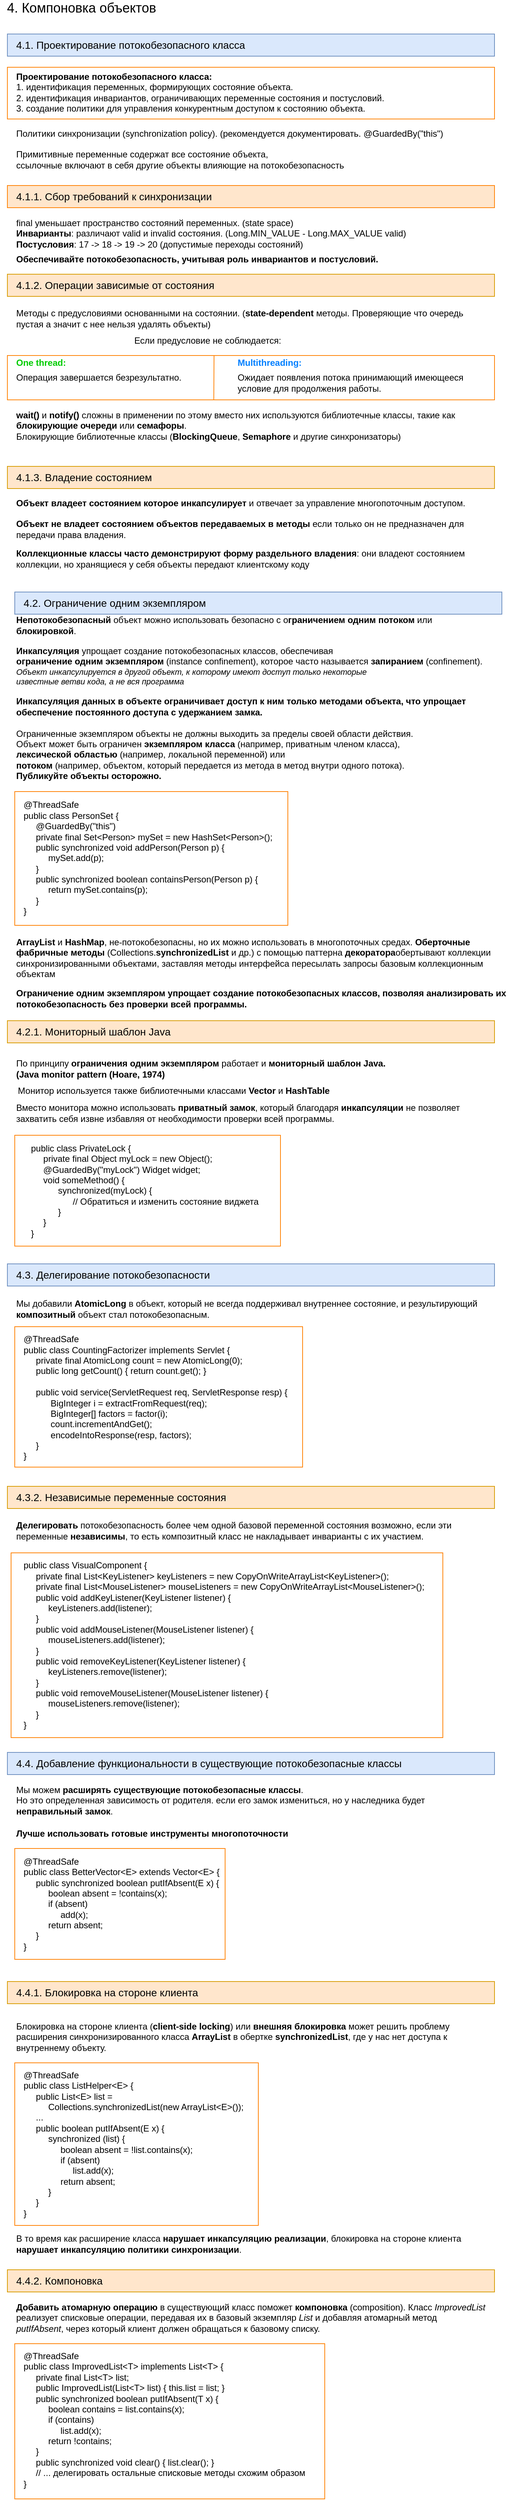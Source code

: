<mxfile version="14.1.8" type="github">
  <diagram id="dARw1I-tyCDDxnHPdXPz" name="Page-1">
    <mxGraphModel dx="981" dy="546" grid="1" gridSize="10" guides="1" tooltips="1" connect="1" arrows="1" fold="1" page="1" pageScale="1" pageWidth="827" pageHeight="1169" math="0" shadow="0">
      <root>
        <mxCell id="0" />
        <mxCell id="1" parent="0" />
        <mxCell id="QMmgmNxQZZJa730i63d_-83" value="" style="rounded=0;whiteSpace=wrap;html=1;strokeColor=#FF8000;align=left;" vertex="1" parent="1">
          <mxGeometry x="40" y="3200" width="420" height="210" as="geometry" />
        </mxCell>
        <mxCell id="QMmgmNxQZZJa730i63d_-80" value="" style="rounded=0;whiteSpace=wrap;html=1;strokeColor=#FF8000;align=left;" vertex="1" parent="1">
          <mxGeometry x="40" y="2820" width="330" height="220" as="geometry" />
        </mxCell>
        <mxCell id="QMmgmNxQZZJa730i63d_-78" value="" style="rounded=0;whiteSpace=wrap;html=1;strokeColor=#FF8000;align=left;" vertex="1" parent="1">
          <mxGeometry x="40" y="2530" width="285" height="150" as="geometry" />
        </mxCell>
        <mxCell id="QMmgmNxQZZJa730i63d_-65" value="" style="rounded=0;whiteSpace=wrap;html=1;strokeColor=#FF8000;align=left;" vertex="1" parent="1">
          <mxGeometry x="35" y="2130" width="585" height="250" as="geometry" />
        </mxCell>
        <mxCell id="QMmgmNxQZZJa730i63d_-57" value="" style="rounded=0;whiteSpace=wrap;html=1;strokeColor=#FF8000;align=left;" vertex="1" parent="1">
          <mxGeometry x="40" y="1824" width="390" height="190" as="geometry" />
        </mxCell>
        <mxCell id="QMmgmNxQZZJa730i63d_-49" value="" style="rounded=0;whiteSpace=wrap;html=1;strokeColor=#FF8000;align=left;" vertex="1" parent="1">
          <mxGeometry x="40" y="1565" width="360" height="150" as="geometry" />
        </mxCell>
        <mxCell id="QMmgmNxQZZJa730i63d_-43" value="" style="rounded=0;whiteSpace=wrap;html=1;align=left;fillColor=#ffe6cc;strokeColor=#d79b00;" vertex="1" parent="1">
          <mxGeometry x="30" y="660" width="660" height="30" as="geometry" />
        </mxCell>
        <mxCell id="QMmgmNxQZZJa730i63d_-40" value="" style="rounded=0;whiteSpace=wrap;html=1;strokeColor=#FF8000;align=left;" vertex="1" parent="1">
          <mxGeometry x="40" y="1100" width="370" height="181" as="geometry" />
        </mxCell>
        <mxCell id="QMmgmNxQZZJa730i63d_-33" value="" style="rounded=0;whiteSpace=wrap;html=1;strokeColor=#FF8000;align=left;" vertex="1" parent="1">
          <mxGeometry x="30" y="120" width="660" height="70" as="geometry" />
        </mxCell>
        <mxCell id="QMmgmNxQZZJa730i63d_-26" value="" style="rounded=0;whiteSpace=wrap;html=1;strokeColor=#FF8000;align=left;" vertex="1" parent="1">
          <mxGeometry x="30" y="510" width="660" height="60" as="geometry" />
        </mxCell>
        <mxCell id="QMmgmNxQZZJa730i63d_-16" value="" style="rounded=0;whiteSpace=wrap;html=1;align=left;fillColor=#ffe6cc;strokeColor=#FF8000;" vertex="1" parent="1">
          <mxGeometry x="30" y="280" width="660" height="30" as="geometry" />
        </mxCell>
        <mxCell id="QMmgmNxQZZJa730i63d_-12" value="" style="rounded=0;whiteSpace=wrap;html=1;align=left;fillColor=#ffe6cc;strokeColor=#d79b00;" vertex="1" parent="1">
          <mxGeometry x="30" y="400" width="660" height="30" as="geometry" />
        </mxCell>
        <mxCell id="QMmgmNxQZZJa730i63d_-1" value="&lt;font style=&quot;font-size: 18px&quot;&gt;4. Компоновка объектов&lt;/font&gt;" style="text;html=1;align=center;verticalAlign=middle;resizable=0;points=[];autosize=1;" vertex="1" parent="1">
          <mxGeometry x="20" y="30" width="220" height="20" as="geometry" />
        </mxCell>
        <mxCell id="QMmgmNxQZZJa730i63d_-3" value="&lt;div align=&quot;left&quot;&gt;&lt;b&gt;Проектирование потокобезопасного класса:&lt;/b&gt; &lt;br&gt;&lt;/div&gt;&lt;div align=&quot;left&quot;&gt;1. идентификация переменных, формирующих состояние объекта.&lt;br&gt;&lt;/div&gt;&lt;div align=&quot;left&quot;&gt;&lt;font color=&quot;#FF8000&quot;&gt;&lt;font color=&quot;#000000&quot;&gt;2. идентификация инвариантов, ограничивающих переменные состояния и постусловий.&amp;nbsp;&lt;/font&gt; &lt;/font&gt;&lt;br&gt;&lt;/div&gt;&lt;div align=&quot;left&quot;&gt;3. создание политики для управления конкурентным доступом к состоянию объекта.&lt;br&gt;&lt;/div&gt;" style="text;html=1;align=left;verticalAlign=middle;resizable=0;points=[];autosize=1;" vertex="1" parent="1">
          <mxGeometry x="40" y="124" width="520" height="60" as="geometry" />
        </mxCell>
        <mxCell id="QMmgmNxQZZJa730i63d_-4" value="Политики синхронизации (synchronization policy). (рекомендуется документировать. @GuardedBy(&quot;this&quot;)" style="text;html=1;align=left;verticalAlign=middle;resizable=0;points=[];autosize=1;" vertex="1" parent="1">
          <mxGeometry x="40" y="200" width="600" height="20" as="geometry" />
        </mxCell>
        <mxCell id="QMmgmNxQZZJa730i63d_-5" value="&lt;div&gt;Примитивные переменные содержат все состояние объекта, &lt;br&gt;&lt;/div&gt;&lt;div&gt;ссылочные включают в себя другие объекты влияющие на потокобезопасность&lt;/div&gt;" style="text;html=1;align=left;verticalAlign=middle;resizable=0;points=[];autosize=1;" vertex="1" parent="1">
          <mxGeometry x="40" y="230" width="470" height="30" as="geometry" />
        </mxCell>
        <mxCell id="QMmgmNxQZZJa730i63d_-6" value="&lt;div&gt;final уменьшает пространство состояний переменных. (state space) &lt;br&gt;&lt;/div&gt;&lt;div&gt;&lt;b&gt;Инварианты&lt;/b&gt;: различают valid и invalid состояния. (Long.MIN_VALUE - Long.MAX_VALUE valid)&lt;/div&gt;&lt;div&gt;&lt;b&gt;Постусловия&lt;/b&gt;: 17 -&amp;gt; 18 -&amp;gt; 19 -&amp;gt; 20 (допустимые переходы состояний)&lt;/div&gt;" style="text;html=1;align=left;verticalAlign=middle;resizable=0;points=[];autosize=1;" vertex="1" parent="1">
          <mxGeometry x="40" y="320" width="540" height="50" as="geometry" />
        </mxCell>
        <mxCell id="QMmgmNxQZZJa730i63d_-7" value="&lt;div align=&quot;left&quot;&gt;&lt;b&gt;Обеспечивайте потокобезопасность, учитывая роль инвариантов и постусловий.&lt;/b&gt;&lt;/div&gt;" style="text;html=1;align=left;verticalAlign=middle;resizable=0;points=[];autosize=1;" vertex="1" parent="1">
          <mxGeometry x="40" y="370" width="490" height="20" as="geometry" />
        </mxCell>
        <mxCell id="QMmgmNxQZZJa730i63d_-8" value="" style="rounded=0;whiteSpace=wrap;html=1;align=left;fillColor=#dae8fc;strokeColor=#6c8ebf;" vertex="1" parent="1">
          <mxGeometry x="30" y="75" width="660" height="30" as="geometry" />
        </mxCell>
        <mxCell id="QMmgmNxQZZJa730i63d_-10" value="&lt;font style=&quot;font-size: 14px&quot;&gt;4.1. Проектирование потокобезопасного класса&lt;br&gt;&lt;/font&gt;" style="text;html=1;align=left;verticalAlign=middle;resizable=0;points=[];autosize=1;" vertex="1" parent="1">
          <mxGeometry x="40" y="80" width="330" height="20" as="geometry" />
        </mxCell>
        <mxCell id="QMmgmNxQZZJa730i63d_-11" value="&lt;font style=&quot;font-size: 14px&quot;&gt;4.1.1. Сбор требований к синхронизации&lt;br&gt;&lt;/font&gt;" style="text;html=1;align=left;verticalAlign=middle;resizable=0;points=[];autosize=1;" vertex="1" parent="1">
          <mxGeometry x="40" y="285" width="290" height="20" as="geometry" />
        </mxCell>
        <mxCell id="QMmgmNxQZZJa730i63d_-15" value="&lt;font style=&quot;font-size: 14px&quot;&gt;4.1.2. Операции зависимые от состояния&lt;br&gt;&lt;/font&gt;" style="text;html=1;align=left;verticalAlign=middle;resizable=0;points=[];autosize=1;" vertex="1" parent="1">
          <mxGeometry x="40" y="405" width="290" height="20" as="geometry" />
        </mxCell>
        <mxCell id="QMmgmNxQZZJa730i63d_-17" value="&lt;div align=&quot;left&quot;&gt;Методы с предусловиями основанными на состоянии. (&lt;b&gt;state-dependent&lt;/b&gt; методы. Проверяющие что очередь &lt;br&gt;&lt;/div&gt;&lt;div align=&quot;left&quot;&gt;пустая а значит с нее нельзя удалять объекты) &lt;br&gt;&lt;/div&gt;" style="text;html=1;align=left;verticalAlign=middle;resizable=0;points=[];autosize=1;" vertex="1" parent="1">
          <mxGeometry x="40" y="445" width="630" height="30" as="geometry" />
        </mxCell>
        <mxCell id="QMmgmNxQZZJa730i63d_-18" value="Если предусловие не соблюдается: " style="text;html=1;align=left;verticalAlign=middle;resizable=0;points=[];autosize=1;" vertex="1" parent="1">
          <mxGeometry x="200" y="480" width="220" height="20" as="geometry" />
        </mxCell>
        <mxCell id="QMmgmNxQZZJa730i63d_-19" value="&lt;b&gt;&lt;font color=&quot;#00CC00&quot;&gt;One thread: &lt;/font&gt;&lt;/b&gt;" style="text;html=1;align=left;verticalAlign=middle;resizable=0;points=[];autosize=1;" vertex="1" parent="1">
          <mxGeometry x="40" y="510" width="80" height="20" as="geometry" />
        </mxCell>
        <mxCell id="QMmgmNxQZZJa730i63d_-20" value="&lt;b&gt;&lt;font color=&quot;#007FFF&quot;&gt;Multithreading: &lt;/font&gt;&lt;/b&gt;" style="text;html=1;align=left;verticalAlign=middle;resizable=0;points=[];autosize=1;" vertex="1" parent="1">
          <mxGeometry x="340" y="510" width="100" height="20" as="geometry" />
        </mxCell>
        <mxCell id="QMmgmNxQZZJa730i63d_-21" value="Операция завершается безрезультатно." style="text;html=1;align=left;verticalAlign=middle;resizable=0;points=[];autosize=1;" vertex="1" parent="1">
          <mxGeometry x="40" y="530" width="250" height="20" as="geometry" />
        </mxCell>
        <mxCell id="QMmgmNxQZZJa730i63d_-22" value="&lt;div&gt;Ожидает появления потока принимающий имеющееся &lt;br&gt;&lt;/div&gt;&lt;div&gt;условие для продолжения работы.&lt;br&gt;&lt;/div&gt;" style="text;html=1;align=left;verticalAlign=middle;resizable=0;points=[];autosize=1;" vertex="1" parent="1">
          <mxGeometry x="340" y="532" width="330" height="30" as="geometry" />
        </mxCell>
        <mxCell id="QMmgmNxQZZJa730i63d_-23" value="&lt;div align=&quot;left&quot;&gt;&lt;b&gt;wait()&lt;/b&gt; и &lt;b&gt;notify()&lt;/b&gt; сложны в применении по этому вместо них используются библиотечные классы, такие как &lt;br&gt;&lt;/div&gt;&lt;div align=&quot;left&quot;&gt;&lt;b&gt;блокирующие очереди&lt;/b&gt; или &lt;b&gt;семафоры&lt;/b&gt;. &lt;br&gt;&lt;/div&gt;&lt;div align=&quot;left&quot;&gt;Блокирующие библиотечные классы (&lt;b&gt;BlockingQueue&lt;/b&gt;, &lt;b&gt;Semaphore &lt;/b&gt;и другие синхронизаторы) &lt;/div&gt;" style="text;html=1;align=left;verticalAlign=middle;resizable=0;points=[];autosize=1;" vertex="1" parent="1">
          <mxGeometry x="40" y="580" width="620" height="50" as="geometry" />
        </mxCell>
        <mxCell id="QMmgmNxQZZJa730i63d_-27" value="" style="endArrow=none;html=1;fillColor=#ffe6cc;strokeColor=#FF8000;" edge="1" parent="1">
          <mxGeometry width="50" height="50" relative="1" as="geometry">
            <mxPoint x="309.66" y="570" as="sourcePoint" />
            <mxPoint x="310" y="510" as="targetPoint" />
          </mxGeometry>
        </mxCell>
        <mxCell id="QMmgmNxQZZJa730i63d_-28" value="&lt;div align=&quot;left&quot;&gt;&lt;b&gt;Объект владеет состоянием которое инкапсулирует&lt;/b&gt; и отвечает за управление многопоточным доступом.&lt;br&gt;&lt;/div&gt;" style="text;html=1;align=left;verticalAlign=middle;resizable=0;points=[];autosize=1;" vertex="1" parent="1">
          <mxGeometry x="40" y="700" width="620" height="20" as="geometry" />
        </mxCell>
        <mxCell id="QMmgmNxQZZJa730i63d_-29" value="&lt;div&gt;&lt;b&gt;Объект не владеет состоянием объектов передаваемых в методы&lt;/b&gt; если только он не предназначен для&lt;/div&gt;&lt;div&gt;передачи права владения.&lt;br&gt;&lt;/div&gt;" style="text;html=1;align=left;verticalAlign=middle;resizable=0;points=[];autosize=1;" vertex="1" parent="1">
          <mxGeometry x="40" y="730" width="620" height="30" as="geometry" />
        </mxCell>
        <mxCell id="QMmgmNxQZZJa730i63d_-30" value="&lt;div&gt;&lt;b&gt;Коллекционные классы часто демонстрируют форму раздельного владения&lt;/b&gt;: они владеют состоянием &lt;br&gt;&lt;/div&gt;&lt;div&gt;коллекции, но хранящиеся у себя объекты передают клиентскому коду&lt;/div&gt;" style="text;html=1;align=left;verticalAlign=middle;resizable=0;points=[];autosize=1;" vertex="1" parent="1">
          <mxGeometry x="40" y="770" width="620" height="30" as="geometry" />
        </mxCell>
        <mxCell id="QMmgmNxQZZJa730i63d_-34" value="&lt;div&gt;&lt;b&gt;Непотокобезопасный &lt;/b&gt;объект можно использовать безопасно с о&lt;b&gt;граничением одним потоком&lt;/b&gt; или &lt;br&gt;&lt;/div&gt;&lt;div&gt;&lt;b&gt;блокировкой&lt;/b&gt;. &lt;/div&gt;" style="text;html=1;align=left;verticalAlign=middle;resizable=0;points=[];autosize=1;" vertex="1" parent="1">
          <mxGeometry x="40" y="860" width="580" height="30" as="geometry" />
        </mxCell>
        <mxCell id="QMmgmNxQZZJa730i63d_-36" value="&lt;div&gt;&lt;b&gt;Инкапсуляция &lt;/b&gt;упрощает создание потокобезопасных классов, обеспечивая &lt;br&gt;&lt;/div&gt;&lt;div&gt;&lt;b&gt;ограничение одним экземпляром&lt;/b&gt; (instance confinement), которое часто называется &lt;b&gt;запиранием &lt;/b&gt;(confinement).&lt;/div&gt;&lt;div style=&quot;font-size: 11px&quot;&gt;&lt;font style=&quot;font-size: 11px&quot;&gt;&lt;i&gt;Объект инкапсулируется в другой объект, к которому имеют доступ только некоторые &lt;br&gt;&lt;/i&gt;&lt;/font&gt;&lt;/div&gt;&lt;div style=&quot;font-size: 11px&quot;&gt;&lt;font style=&quot;font-size: 11px&quot;&gt;&lt;i&gt;известные ветви кода, а не вся программа&lt;/i&gt;&lt;/font&gt;&lt;br&gt;&lt;/div&gt;" style="text;html=1;align=left;verticalAlign=middle;resizable=0;points=[];autosize=1;" vertex="1" parent="1">
          <mxGeometry x="40" y="900" width="650" height="60" as="geometry" />
        </mxCell>
        <mxCell id="QMmgmNxQZZJa730i63d_-37" value="&lt;div&gt;&lt;b&gt;Инкапсуляция данных в объекте ограничивает доступ к ним только методами объекта, что упрощает &lt;br&gt;&lt;/b&gt;&lt;/div&gt;&lt;div&gt;&lt;b&gt;обеспечение постоянного доступа с удержанием замка.&lt;/b&gt;&lt;/div&gt;" style="text;html=1;align=left;verticalAlign=middle;resizable=0;points=[];autosize=1;" vertex="1" parent="1">
          <mxGeometry x="40" y="970" width="610" height="30" as="geometry" />
        </mxCell>
        <mxCell id="QMmgmNxQZZJa730i63d_-38" value="&lt;div align=&quot;left&quot;&gt;Ограниченные экземпляром объекты не должны выходить за пределы своей области действия. &lt;br&gt;&lt;/div&gt;&lt;div align=&quot;left&quot;&gt;Объект может быть ограничен &lt;b&gt;экземпляром класса &lt;/b&gt;(например, приватным членом класса), &lt;br&gt;&lt;/div&gt;&lt;div align=&quot;left&quot;&gt;&lt;b&gt;лексической областью&lt;/b&gt; (например, локальной переменной) или &lt;br&gt;&lt;/div&gt;&lt;div align=&quot;left&quot;&gt;&lt;b&gt;потоком &lt;/b&gt;(например, объектом, который передается из метода в метод внутри одного потока). &lt;br&gt;&lt;/div&gt;&lt;div align=&quot;left&quot;&gt;&lt;b&gt;Публикуйте объекты осторожно.&lt;/b&gt;&lt;/div&gt;" style="text;html=1;align=left;verticalAlign=middle;resizable=0;points=[];autosize=1;" vertex="1" parent="1">
          <mxGeometry x="40" y="1010" width="570" height="80" as="geometry" />
        </mxCell>
        <mxCell id="QMmgmNxQZZJa730i63d_-39" value="&lt;div align=&quot;left&quot;&gt;@ThreadSafe&lt;br&gt;public class PersonSet {&lt;br&gt;&amp;nbsp;&amp;nbsp;&amp;nbsp;&amp;nbsp; @GuardedBy(&quot;this&quot;)&lt;br&gt;&amp;nbsp;&amp;nbsp;&amp;nbsp;&amp;nbsp; private final Set&amp;lt;Person&amp;gt; mySet = new HashSet&amp;lt;Person&amp;gt;();&lt;br&gt;&amp;nbsp;&amp;nbsp;&amp;nbsp;&amp;nbsp; public synchronized void addPerson(Person p) {&lt;br&gt;&amp;nbsp;&amp;nbsp;&amp;nbsp;&amp;nbsp;&amp;nbsp;&amp;nbsp;&amp;nbsp;&amp;nbsp;&amp;nbsp; mySet.add(p);&lt;br&gt;&amp;nbsp;&amp;nbsp;&amp;nbsp;&amp;nbsp; }&lt;br&gt;&amp;nbsp;&amp;nbsp;&amp;nbsp;&amp;nbsp; public synchronized boolean containsPerson(Person p) {&lt;br&gt;&amp;nbsp;&amp;nbsp;&amp;nbsp;&amp;nbsp;&amp;nbsp;&amp;nbsp;&amp;nbsp;&amp;nbsp;&amp;nbsp; return mySet.contains(p);&lt;br&gt;&amp;nbsp;&amp;nbsp;&amp;nbsp;&amp;nbsp; }&lt;br&gt;}&lt;/div&gt;" style="text;html=1;align=left;verticalAlign=middle;resizable=0;points=[];autosize=1;" vertex="1" parent="1">
          <mxGeometry x="50" y="1110" width="360" height="160" as="geometry" />
        </mxCell>
        <mxCell id="QMmgmNxQZZJa730i63d_-41" value="&lt;div align=&quot;left&quot;&gt;&lt;b&gt;ArrayList &lt;/b&gt;и &lt;b&gt;HashMap&lt;/b&gt;, не-потокобезопасны, но их можно использовать в многопоточных средах. &lt;b&gt;Оберточные &lt;br&gt;&lt;/b&gt;&lt;/div&gt;&lt;div align=&quot;left&quot;&gt;&lt;b&gt;фабричные методы&lt;/b&gt; (Collections.&lt;b&gt;synchronizedList &lt;/b&gt;и др.) с помощью паттерна &lt;b&gt;декоратора&lt;/b&gt;обертывают коллекции &lt;br&gt;&lt;/div&gt;&lt;div align=&quot;left&quot;&gt;синхронизированными объектами, заставляя методы интерфейса пересылать запросы базовым коллекционным &lt;br&gt;&lt;/div&gt;&lt;div align=&quot;left&quot;&gt;объектам&lt;/div&gt;" style="text;html=1;align=left;verticalAlign=middle;resizable=0;points=[];autosize=1;" vertex="1" parent="1">
          <mxGeometry x="40" y="1295" width="670" height="60" as="geometry" />
        </mxCell>
        <mxCell id="QMmgmNxQZZJa730i63d_-42" value="&lt;div align=&quot;left&quot;&gt;&lt;b&gt;Ограничение одним экземпляром упрощает создание потокобезопасных классов, позволяя анализировать их &lt;br&gt;&lt;/b&gt;&lt;/div&gt;&lt;div align=&quot;left&quot;&gt;&lt;b&gt;потокобезопасность без проверки всей программы.&lt;/b&gt;&lt;/div&gt;" style="text;html=1;align=left;verticalAlign=middle;resizable=0;points=[];autosize=1;" vertex="1" parent="1">
          <mxGeometry x="40" y="1365" width="670" height="30" as="geometry" />
        </mxCell>
        <mxCell id="QMmgmNxQZZJa730i63d_-44" value="&lt;font style=&quot;font-size: 14px&quot;&gt;4.1.3. Владение состоянием&lt;br&gt;&lt;/font&gt;" style="text;html=1;align=left;verticalAlign=middle;resizable=0;points=[];autosize=1;" vertex="1" parent="1">
          <mxGeometry x="40" y="665" width="200" height="20" as="geometry" />
        </mxCell>
        <mxCell id="QMmgmNxQZZJa730i63d_-45" value="&lt;div align=&quot;left&quot;&gt;По принципу &lt;b&gt;ограничения одним экземпляром&lt;/b&gt; работает и &lt;b&gt;мониторный шаблон Java. &lt;br&gt;&lt;/b&gt;&lt;/div&gt;&lt;div align=&quot;left&quot;&gt;&lt;b&gt;(Java monitor pattern (Hoare, 1974)&lt;/b&gt;&lt;/div&gt;" style="text;html=1;align=left;verticalAlign=middle;resizable=0;points=[];autosize=1;" vertex="1" parent="1">
          <mxGeometry x="40" y="1460" width="510" height="30" as="geometry" />
        </mxCell>
        <mxCell id="QMmgmNxQZZJa730i63d_-46" value="Монитор используется также библиотечными классами &lt;b&gt;Vector &lt;/b&gt;и &lt;b&gt;HashTable&lt;/b&gt;" style="text;html=1;align=center;verticalAlign=middle;resizable=0;points=[];autosize=1;" vertex="1" parent="1">
          <mxGeometry x="30" y="1495" width="450" height="20" as="geometry" />
        </mxCell>
        <mxCell id="QMmgmNxQZZJa730i63d_-47" value="&lt;div align=&quot;left&quot;&gt;Вместо монитора можно использовать &lt;b&gt;приватный замок&lt;/b&gt;, который благодаря &lt;b&gt;инкапсуляции &lt;/b&gt;не позволяет &lt;br&gt;&lt;/div&gt;&lt;div align=&quot;left&quot;&gt;захватить себя извне избавляя от необходимости проверки всей программы. &lt;br&gt;&lt;/div&gt;" style="text;html=1;align=left;verticalAlign=middle;resizable=0;points=[];autosize=1;" vertex="1" parent="1">
          <mxGeometry x="40" y="1520" width="630" height="30" as="geometry" />
        </mxCell>
        <mxCell id="QMmgmNxQZZJa730i63d_-48" value="&lt;div align=&quot;left&quot;&gt;public class PrivateLock {&lt;br&gt;&amp;nbsp;&amp;nbsp;&amp;nbsp;&amp;nbsp; private final Object myLock = new Object();&lt;br&gt;&amp;nbsp;&amp;nbsp;&amp;nbsp;&amp;nbsp; @GuardedBy(&quot;myLock&quot;) Widget widget;&lt;br&gt;&amp;nbsp;&amp;nbsp;&amp;nbsp;&amp;nbsp; void someMethod() {&lt;br&gt;&amp;nbsp;&amp;nbsp;&amp;nbsp;&amp;nbsp;&amp;nbsp;&amp;nbsp;&amp;nbsp;&amp;nbsp;&amp;nbsp;&amp;nbsp; synchronized(myLock) {&lt;br&gt;&amp;nbsp;&amp;nbsp;&amp;nbsp;&amp;nbsp;&amp;nbsp;&amp;nbsp;&amp;nbsp;&amp;nbsp;&amp;nbsp;&amp;nbsp;&amp;nbsp;&amp;nbsp;&amp;nbsp;&amp;nbsp;&amp;nbsp;&amp;nbsp; // Обратиться и изменить состояние виджета&lt;br&gt;&amp;nbsp;&amp;nbsp;&amp;nbsp;&amp;nbsp;&amp;nbsp;&amp;nbsp;&amp;nbsp;&amp;nbsp;&amp;nbsp;&amp;nbsp; }&lt;br&gt;&amp;nbsp;&amp;nbsp;&amp;nbsp;&amp;nbsp; }&lt;br&gt;}&lt;/div&gt;" style="text;html=1;align=left;verticalAlign=middle;resizable=0;points=[];autosize=1;" vertex="1" parent="1">
          <mxGeometry x="60" y="1575" width="320" height="130" as="geometry" />
        </mxCell>
        <mxCell id="QMmgmNxQZZJa730i63d_-53" value="" style="group" vertex="1" connectable="0" parent="1">
          <mxGeometry x="40" y="830" width="660" height="30" as="geometry" />
        </mxCell>
        <mxCell id="QMmgmNxQZZJa730i63d_-54" value="" style="rounded=0;whiteSpace=wrap;html=1;align=left;fillColor=#dae8fc;strokeColor=#6c8ebf;" vertex="1" parent="QMmgmNxQZZJa730i63d_-53">
          <mxGeometry width="660" height="30" as="geometry" />
        </mxCell>
        <mxCell id="QMmgmNxQZZJa730i63d_-55" value="&lt;font style=&quot;font-size: 14px&quot;&gt;4.2. Ограничение одним экземпляром&lt;br&gt;&lt;/font&gt;" style="text;html=1;align=left;verticalAlign=middle;resizable=0;points=[];autosize=1;" vertex="1" parent="QMmgmNxQZZJa730i63d_-53">
          <mxGeometry x="10" y="5" width="270" height="20" as="geometry" />
        </mxCell>
        <mxCell id="QMmgmNxQZZJa730i63d_-56" value="&lt;div align=&quot;left&quot;&gt;@ThreadSafe&lt;br&gt;public class CountingFactorizer implements Servlet {&lt;br&gt;&amp;nbsp;&amp;nbsp;&amp;nbsp;&amp;nbsp; private final AtomicLong count = new AtomicLong(0);&lt;br&gt;&amp;nbsp;&amp;nbsp;&amp;nbsp;&amp;nbsp; public long getCount() { return count.get(); }&lt;br&gt;&amp;nbsp;&amp;nbsp;&amp;nbsp;&amp;nbsp; &lt;br&gt;&lt;/div&gt;&lt;div align=&quot;left&quot;&gt;&amp;nbsp;&amp;nbsp;&amp;nbsp;&amp;nbsp; public void service(ServletRequest req, ServletResponse resp) {&lt;br&gt;&amp;nbsp;&amp;nbsp;&amp;nbsp;&amp;nbsp;&amp;nbsp;&amp;nbsp;&amp;nbsp;&amp;nbsp;&amp;nbsp;&amp;nbsp; BigInteger i = extractFromRequest(req);&lt;br&gt;&amp;nbsp;&amp;nbsp;&amp;nbsp;&amp;nbsp;&amp;nbsp;&amp;nbsp;&amp;nbsp;&amp;nbsp;&amp;nbsp;&amp;nbsp; BigInteger[] factors = factor(i);&lt;br&gt;&amp;nbsp;&amp;nbsp;&amp;nbsp;&amp;nbsp;&amp;nbsp;&amp;nbsp;&amp;nbsp;&amp;nbsp;&amp;nbsp;&amp;nbsp; count.incrementAndGet();&lt;br&gt;&amp;nbsp;&amp;nbsp;&amp;nbsp;&amp;nbsp;&amp;nbsp;&amp;nbsp;&amp;nbsp;&amp;nbsp;&amp;nbsp;&amp;nbsp; encodeIntoResponse(resp, factors);&lt;br&gt;&amp;nbsp;&amp;nbsp;&amp;nbsp;&amp;nbsp; }&lt;br&gt;}&lt;/div&gt;" style="text;html=1;align=left;verticalAlign=middle;resizable=0;points=[];autosize=1;" vertex="1" parent="1">
          <mxGeometry x="50" y="1835" width="380" height="170" as="geometry" />
        </mxCell>
        <mxCell id="QMmgmNxQZZJa730i63d_-58" value="&lt;div align=&quot;left&quot;&gt;Мы добавили &lt;b&gt;AtomicLong &lt;/b&gt;в объект, который не всегда поддерживал внутреннее состояние, и результирующий &lt;br&gt;&lt;/div&gt;&lt;div align=&quot;left&quot;&gt;&lt;b&gt;композитный &lt;/b&gt;объект стал потокобезопасным.&lt;/div&gt;" style="text;html=1;align=left;verticalAlign=middle;resizable=0;points=[];autosize=1;" vertex="1" parent="1">
          <mxGeometry x="40" y="1785" width="640" height="30" as="geometry" />
        </mxCell>
        <mxCell id="QMmgmNxQZZJa730i63d_-59" value="" style="group" vertex="1" connectable="0" parent="1">
          <mxGeometry x="30" y="1410" width="660" height="30" as="geometry" />
        </mxCell>
        <mxCell id="QMmgmNxQZZJa730i63d_-24" value="" style="rounded=0;whiteSpace=wrap;html=1;align=left;fillColor=#ffe6cc;strokeColor=#d79b00;" vertex="1" parent="QMmgmNxQZZJa730i63d_-59">
          <mxGeometry width="660" height="30" as="geometry" />
        </mxCell>
        <mxCell id="QMmgmNxQZZJa730i63d_-25" value="&lt;font style=&quot;font-size: 14px&quot;&gt;4.2.1. Мониторный шаблон Java&lt;br&gt;&lt;/font&gt;" style="text;html=1;align=left;verticalAlign=middle;resizable=0;points=[];autosize=1;" vertex="1" parent="QMmgmNxQZZJa730i63d_-59">
          <mxGeometry x="10" y="5" width="230" height="20" as="geometry" />
        </mxCell>
        <mxCell id="QMmgmNxQZZJa730i63d_-63" value="&lt;div align=&quot;left&quot;&gt;&lt;b&gt;Делегировать &lt;/b&gt;потокобезопасность более чем одной базовой переменной состояния возможно, если эти &lt;br&gt;&lt;/div&gt;&lt;div align=&quot;left&quot;&gt;переменные &lt;b&gt;независимы&lt;/b&gt;, то есть композитный класс не накладывает инварианты с их участием.&lt;/div&gt;" style="text;html=1;align=left;verticalAlign=middle;resizable=0;points=[];autosize=1;" vertex="1" parent="1">
          <mxGeometry x="40" y="2085" width="620" height="30" as="geometry" />
        </mxCell>
        <mxCell id="QMmgmNxQZZJa730i63d_-64" value="&lt;div align=&quot;left&quot;&gt;public class VisualComponent {&lt;br&gt;&amp;nbsp;&amp;nbsp;&amp;nbsp;&amp;nbsp; private final List&amp;lt;KeyListener&amp;gt; keyListeners = new CopyOnWriteArrayList&amp;lt;KeyListener&amp;gt;();&lt;br&gt;&amp;nbsp;&amp;nbsp;&amp;nbsp;&amp;nbsp; private final List&amp;lt;MouseListener&amp;gt; mouseListeners = new CopyOnWriteArrayList&amp;lt;MouseListener&amp;gt;();&lt;/div&gt;&lt;div align=&quot;left&quot;&gt;&amp;nbsp;&amp;nbsp;&amp;nbsp;&amp;nbsp; public void addKeyListener(KeyListener listener) {&lt;br&gt;&amp;nbsp;&amp;nbsp;&amp;nbsp;&amp;nbsp;&amp;nbsp;&amp;nbsp;&amp;nbsp;&amp;nbsp;&amp;nbsp; keyListeners.add(listener);&lt;br&gt;&amp;nbsp;&amp;nbsp;&amp;nbsp;&amp;nbsp; }&lt;br&gt;&amp;nbsp;&amp;nbsp;&amp;nbsp;&amp;nbsp; public void addMouseListener(MouseListener listener) {&lt;br&gt;&amp;nbsp;&amp;nbsp;&amp;nbsp;&amp;nbsp; &amp;nbsp;&amp;nbsp;&amp;nbsp;&amp;nbsp; mouseListeners.add(listener);&lt;br&gt;&amp;nbsp;&amp;nbsp;&amp;nbsp;&amp;nbsp; }&lt;br&gt;&amp;nbsp;&amp;nbsp;&amp;nbsp;&amp;nbsp; public void removeKeyListener(KeyListener listener) {&lt;br&gt;&amp;nbsp;&amp;nbsp;&amp;nbsp;&amp;nbsp; &amp;nbsp;&amp;nbsp;&amp;nbsp;&amp;nbsp; keyListeners.remove(listener);&lt;br&gt;&amp;nbsp;&amp;nbsp;&amp;nbsp;&amp;nbsp; }&lt;br&gt;&amp;nbsp;&amp;nbsp;&amp;nbsp;&amp;nbsp; public void removeMouseListener(MouseListener listener) {&lt;br&gt;&amp;nbsp;&amp;nbsp;&amp;nbsp;&amp;nbsp; &amp;nbsp;&amp;nbsp;&amp;nbsp;&amp;nbsp; mouseListeners.remove(listener);&lt;br&gt;&amp;nbsp;&amp;nbsp;&amp;nbsp;&amp;nbsp; }&lt;br&gt;}&lt;br&gt;&lt;/div&gt;" style="text;html=1;align=left;verticalAlign=middle;resizable=0;points=[];autosize=1;" vertex="1" parent="1">
          <mxGeometry x="50" y="2140" width="570" height="230" as="geometry" />
        </mxCell>
        <mxCell id="QMmgmNxQZZJa730i63d_-66" value="" style="group" vertex="1" connectable="0" parent="1">
          <mxGeometry x="30" y="1739" width="660" height="30" as="geometry" />
        </mxCell>
        <mxCell id="QMmgmNxQZZJa730i63d_-31" value="" style="rounded=0;whiteSpace=wrap;html=1;align=left;fillColor=#dae8fc;strokeColor=#6c8ebf;" vertex="1" parent="QMmgmNxQZZJa730i63d_-66">
          <mxGeometry width="660" height="30" as="geometry" />
        </mxCell>
        <mxCell id="QMmgmNxQZZJa730i63d_-32" value="&lt;font style=&quot;font-size: 14px&quot;&gt;4.3. Делегирование потокобезопасности&lt;br&gt;&lt;/font&gt;" style="text;html=1;align=left;verticalAlign=middle;resizable=0;points=[];autosize=1;" vertex="1" parent="QMmgmNxQZZJa730i63d_-66">
          <mxGeometry x="10" y="5" width="280" height="20" as="geometry" />
        </mxCell>
        <mxCell id="QMmgmNxQZZJa730i63d_-67" value="" style="group" vertex="1" connectable="0" parent="1">
          <mxGeometry x="30" y="2400" width="660" height="30" as="geometry" />
        </mxCell>
        <mxCell id="QMmgmNxQZZJa730i63d_-68" value="" style="rounded=0;whiteSpace=wrap;html=1;align=left;fillColor=#dae8fc;strokeColor=#6c8ebf;" vertex="1" parent="QMmgmNxQZZJa730i63d_-67">
          <mxGeometry width="660" height="30" as="geometry" />
        </mxCell>
        <mxCell id="QMmgmNxQZZJa730i63d_-69" value="&lt;font style=&quot;font-size: 14px&quot;&gt;4.4. Добавление функциональности в существующие потокобезопасные классы&lt;br&gt;&lt;/font&gt;" style="text;html=1;align=left;verticalAlign=middle;resizable=0;points=[];autosize=1;" vertex="1" parent="QMmgmNxQZZJa730i63d_-67">
          <mxGeometry x="10" y="5" width="550" height="20" as="geometry" />
        </mxCell>
        <mxCell id="QMmgmNxQZZJa730i63d_-70" value="&lt;div align=&quot;left&quot;&gt;Мы можем &lt;b&gt;расширять существующие потокобезопасные классы&lt;/b&gt;. &lt;br&gt;&lt;/div&gt;&lt;div align=&quot;left&quot;&gt;Но это определенная зависимость от родителя. если его замок измениться, но у наследника будет &lt;br&gt;&lt;/div&gt;&lt;div align=&quot;left&quot;&gt;&lt;b&gt;неправильный замок&lt;/b&gt;. &lt;/div&gt;" style="text;html=1;align=left;verticalAlign=middle;resizable=0;points=[];autosize=1;" vertex="1" parent="1">
          <mxGeometry x="40" y="2440" width="580" height="50" as="geometry" />
        </mxCell>
        <mxCell id="QMmgmNxQZZJa730i63d_-71" value="&lt;div align=&quot;left&quot;&gt;&lt;b&gt;Лучше использовать готовые инструменты многопоточности&lt;/b&gt;&lt;/div&gt;" style="text;html=1;align=left;verticalAlign=middle;resizable=0;points=[];autosize=1;" vertex="1" parent="1">
          <mxGeometry x="40" y="2500" width="370" height="20" as="geometry" />
        </mxCell>
        <mxCell id="QMmgmNxQZZJa730i63d_-72" value="" style="group" vertex="1" connectable="0" parent="1">
          <mxGeometry x="30" y="2040" width="660" height="30" as="geometry" />
        </mxCell>
        <mxCell id="QMmgmNxQZZJa730i63d_-61" value="" style="rounded=0;whiteSpace=wrap;html=1;align=left;fillColor=#ffe6cc;strokeColor=#d79b00;" vertex="1" parent="QMmgmNxQZZJa730i63d_-72">
          <mxGeometry width="660" height="30" as="geometry" />
        </mxCell>
        <mxCell id="QMmgmNxQZZJa730i63d_-62" value="&lt;font style=&quot;font-size: 14px&quot;&gt;4.3.2. Независимые переменные состояния&lt;br&gt;&lt;/font&gt;" style="text;html=1;align=left;verticalAlign=middle;resizable=0;points=[];autosize=1;" vertex="1" parent="QMmgmNxQZZJa730i63d_-72">
          <mxGeometry x="10" y="5" width="310" height="20" as="geometry" />
        </mxCell>
        <mxCell id="QMmgmNxQZZJa730i63d_-73" value="" style="group" vertex="1" connectable="0" parent="1">
          <mxGeometry x="30" y="2710" width="660" height="30" as="geometry" />
        </mxCell>
        <mxCell id="QMmgmNxQZZJa730i63d_-74" value="" style="rounded=0;whiteSpace=wrap;html=1;align=left;fillColor=#ffe6cc;strokeColor=#d79b00;" vertex="1" parent="QMmgmNxQZZJa730i63d_-73">
          <mxGeometry width="660" height="30" as="geometry" />
        </mxCell>
        <mxCell id="QMmgmNxQZZJa730i63d_-75" value="&lt;font style=&quot;font-size: 14px&quot;&gt;4.4.1. Блокировка на стороне клиента&lt;br&gt;&lt;/font&gt;" style="text;html=1;align=left;verticalAlign=middle;resizable=0;points=[];autosize=1;" vertex="1" parent="QMmgmNxQZZJa730i63d_-73">
          <mxGeometry x="10" y="5" width="270" height="20" as="geometry" />
        </mxCell>
        <mxCell id="QMmgmNxQZZJa730i63d_-76" value="&lt;div align=&quot;left&quot;&gt;Блокировка на стороне клиента (&lt;b&gt;client-side locking&lt;/b&gt;) или &lt;b&gt;внешняя блокировка&lt;/b&gt; может решить проблему &lt;br&gt;&lt;/div&gt;&lt;div align=&quot;left&quot;&gt;расширения синхронизированного класса &lt;b&gt;ArrayList &lt;/b&gt;в обертке &lt;b&gt;synchronizedList&lt;/b&gt;, где у нас нет доступа к &lt;br&gt;&lt;/div&gt;&lt;div align=&quot;left&quot;&gt;внутреннему объекту. &lt;br&gt;&lt;/div&gt;" style="text;html=1;align=left;verticalAlign=middle;resizable=0;points=[];autosize=1;" vertex="1" parent="1">
          <mxGeometry x="40" y="2760" width="610" height="50" as="geometry" />
        </mxCell>
        <mxCell id="QMmgmNxQZZJa730i63d_-77" value="&lt;div align=&quot;left&quot;&gt;@ThreadSafe&lt;br&gt;public class BetterVector&amp;lt;E&amp;gt; extends Vector&amp;lt;E&amp;gt; {&lt;br&gt;&amp;nbsp;&amp;nbsp;&amp;nbsp;&amp;nbsp; public synchronized boolean putIfAbsent(E x) {&lt;br&gt;&amp;nbsp;&amp;nbsp;&amp;nbsp;&amp;nbsp; &amp;nbsp;&amp;nbsp;&amp;nbsp;&amp;nbsp; boolean absent = !contains(x);&lt;br&gt;&amp;nbsp;&amp;nbsp;&amp;nbsp;&amp;nbsp; &amp;nbsp;&amp;nbsp;&amp;nbsp;&amp;nbsp; if (absent)&lt;br&gt;&amp;nbsp;&amp;nbsp;&amp;nbsp;&amp;nbsp; &amp;nbsp;&amp;nbsp;&amp;nbsp;&amp;nbsp; &amp;nbsp;&amp;nbsp;&amp;nbsp;&amp;nbsp; add(x);&lt;br&gt;&amp;nbsp;&amp;nbsp;&amp;nbsp;&amp;nbsp; &amp;nbsp;&amp;nbsp;&amp;nbsp;&amp;nbsp; return absent;&lt;br&gt;&amp;nbsp;&amp;nbsp;&amp;nbsp;&amp;nbsp; }&lt;br&gt;}&lt;/div&gt;" style="text;html=1;align=left;verticalAlign=middle;resizable=0;points=[];autosize=1;" vertex="1" parent="1">
          <mxGeometry x="50" y="2540" width="280" height="130" as="geometry" />
        </mxCell>
        <mxCell id="QMmgmNxQZZJa730i63d_-79" value="&lt;div align=&quot;left&quot;&gt;@ThreadSafe&lt;br&gt;public class ListHelper&amp;lt;E&amp;gt; {&lt;br&gt;&amp;nbsp;&amp;nbsp;&amp;nbsp;&amp;nbsp; public List&amp;lt;E&amp;gt; list =&lt;br&gt;&amp;nbsp;&amp;nbsp;&amp;nbsp;&amp;nbsp; &amp;nbsp;&amp;nbsp;&amp;nbsp;&amp;nbsp; Collections.synchronizedList(new ArrayList&amp;lt;E&amp;gt;());&lt;br&gt;&amp;nbsp;&amp;nbsp;&amp;nbsp;&amp;nbsp; ...&lt;br&gt;&amp;nbsp;&amp;nbsp;&amp;nbsp;&amp;nbsp; public boolean putIfAbsent(E x) {&lt;br&gt;&amp;nbsp;&amp;nbsp;&amp;nbsp;&amp;nbsp; &amp;nbsp;&amp;nbsp;&amp;nbsp;&amp;nbsp; synchronized (list) {&lt;br&gt;&amp;nbsp;&amp;nbsp;&amp;nbsp;&amp;nbsp; &amp;nbsp;&amp;nbsp;&amp;nbsp;&amp;nbsp; &amp;nbsp;&amp;nbsp;&amp;nbsp;&amp;nbsp; boolean absent = !list.contains(x);&lt;br&gt;&amp;nbsp;&amp;nbsp;&amp;nbsp;&amp;nbsp; &amp;nbsp;&amp;nbsp;&amp;nbsp;&amp;nbsp; &amp;nbsp;&amp;nbsp;&amp;nbsp;&amp;nbsp; if (absent)&lt;br&gt;&amp;nbsp;&amp;nbsp;&amp;nbsp;&amp;nbsp; &amp;nbsp;&amp;nbsp;&amp;nbsp;&amp;nbsp; &amp;nbsp;&amp;nbsp;&amp;nbsp;&amp;nbsp; &amp;nbsp;&amp;nbsp;&amp;nbsp;&amp;nbsp; list.add(x);&lt;br&gt;&amp;nbsp;&amp;nbsp;&amp;nbsp;&amp;nbsp; &amp;nbsp;&amp;nbsp;&amp;nbsp;&amp;nbsp; &amp;nbsp;&amp;nbsp;&amp;nbsp;&amp;nbsp; return absent;&lt;br&gt;&amp;nbsp;&amp;nbsp;&amp;nbsp;&amp;nbsp; &amp;nbsp;&amp;nbsp;&amp;nbsp;&amp;nbsp; }&lt;br&gt;&amp;nbsp;&amp;nbsp;&amp;nbsp;&amp;nbsp; }&lt;br&gt;}&lt;/div&gt;" style="text;html=1;align=left;verticalAlign=middle;resizable=0;points=[];autosize=1;" vertex="1" parent="1">
          <mxGeometry x="50" y="2830" width="320" height="200" as="geometry" />
        </mxCell>
        <mxCell id="QMmgmNxQZZJa730i63d_-81" value="&lt;div align=&quot;left&quot;&gt;В то время как расширение класса&lt;b&gt; нарушает инкапсуляцию реализации&lt;/b&gt;, блокировка на стороне клиента &lt;br&gt;&lt;/div&gt;&lt;div align=&quot;left&quot;&gt;&lt;b&gt;нарушает инкапсуляцию политики синхронизации&lt;/b&gt;.&lt;/div&gt;" style="text;html=1;align=left;verticalAlign=middle;resizable=0;points=[];autosize=1;" vertex="1" parent="1">
          <mxGeometry x="40" y="3050" width="620" height="30" as="geometry" />
        </mxCell>
        <mxCell id="QMmgmNxQZZJa730i63d_-82" value="&lt;div align=&quot;left&quot;&gt;@ThreadSafe&lt;/div&gt;&lt;div align=&quot;left&quot;&gt;public class ImprovedList&amp;lt;T&amp;gt; implements List&amp;lt;T&amp;gt; {&lt;br&gt;&amp;nbsp;&amp;nbsp;&amp;nbsp;&amp;nbsp; private final List&amp;lt;T&amp;gt; list;&lt;/div&gt;&lt;div align=&quot;left&quot;&gt;&amp;nbsp;&amp;nbsp;&amp;nbsp;&amp;nbsp; public ImprovedList(List&amp;lt;T&amp;gt; list) { this.list = list; }&lt;br&gt;&amp;nbsp;&amp;nbsp;&amp;nbsp;&amp;nbsp; public synchronized boolean putIfAbsent(T x) {&lt;br&gt;&amp;nbsp;&amp;nbsp;&amp;nbsp;&amp;nbsp; &amp;nbsp;&amp;nbsp;&amp;nbsp;&amp;nbsp; boolean contains = list.contains(x);&lt;br&gt;&amp;nbsp;&amp;nbsp;&amp;nbsp;&amp;nbsp; &amp;nbsp;&amp;nbsp;&amp;nbsp;&amp;nbsp; if (contains)&lt;br&gt;&amp;nbsp;&amp;nbsp;&amp;nbsp;&amp;nbsp; &amp;nbsp;&amp;nbsp;&amp;nbsp;&amp;nbsp; &amp;nbsp;&amp;nbsp;&amp;nbsp;&amp;nbsp; list.add(x);&lt;br&gt;&amp;nbsp;&amp;nbsp;&amp;nbsp;&amp;nbsp; &amp;nbsp;&amp;nbsp;&amp;nbsp;&amp;nbsp; return !contains;&lt;br&gt;&amp;nbsp;&amp;nbsp;&amp;nbsp;&amp;nbsp; }&lt;br&gt;&amp;nbsp;&amp;nbsp;&amp;nbsp;&amp;nbsp; public synchronized void clear() { list.clear(); }&lt;br&gt;&amp;nbsp;&amp;nbsp;&amp;nbsp;&amp;nbsp; // ... делегировать остальные списковые методы схожим образом&lt;br&gt;}&lt;br&gt;&lt;/div&gt;" style="text;html=1;align=left;verticalAlign=middle;resizable=0;points=[];autosize=1;" vertex="1" parent="1">
          <mxGeometry x="50" y="3208" width="400" height="190" as="geometry" />
        </mxCell>
        <mxCell id="QMmgmNxQZZJa730i63d_-84" value="" style="group" vertex="1" connectable="0" parent="1">
          <mxGeometry x="30" y="3100" width="660" height="30" as="geometry" />
        </mxCell>
        <mxCell id="QMmgmNxQZZJa730i63d_-85" value="" style="rounded=0;whiteSpace=wrap;html=1;align=left;fillColor=#ffe6cc;strokeColor=#d79b00;" vertex="1" parent="QMmgmNxQZZJa730i63d_-84">
          <mxGeometry width="660" height="30" as="geometry" />
        </mxCell>
        <mxCell id="QMmgmNxQZZJa730i63d_-86" value="&lt;font style=&quot;font-size: 14px&quot;&gt;4.4.2. Компоновка&lt;br&gt;&lt;/font&gt;" style="text;html=1;align=left;verticalAlign=middle;resizable=0;points=[];autosize=1;" vertex="1" parent="QMmgmNxQZZJa730i63d_-84">
          <mxGeometry x="10" y="5" width="130" height="20" as="geometry" />
        </mxCell>
        <mxCell id="QMmgmNxQZZJa730i63d_-87" value="&lt;div align=&quot;left&quot;&gt;&lt;b&gt;Добавить атомарную операцию&lt;/b&gt; в существующий класс поможет &lt;b&gt;компоновка &lt;/b&gt;(composition). Класс &lt;i&gt;ImprovedList &lt;/i&gt;&lt;br&gt;&lt;/div&gt;&lt;div align=&quot;left&quot;&gt;реализует списковые операции, передавая их в базовый экземпляр &lt;i&gt;List &lt;/i&gt;и добавляя атомарный метод &lt;br&gt;&lt;/div&gt;&lt;div align=&quot;left&quot;&gt;&lt;i&gt;putIfAbsent&lt;/i&gt;, через который клиент должен обращаться к базовому списку.&lt;/div&gt;" style="text;html=1;align=left;verticalAlign=middle;resizable=0;points=[];autosize=1;" vertex="1" parent="1">
          <mxGeometry x="40" y="3140" width="650" height="50" as="geometry" />
        </mxCell>
      </root>
    </mxGraphModel>
  </diagram>
</mxfile>
